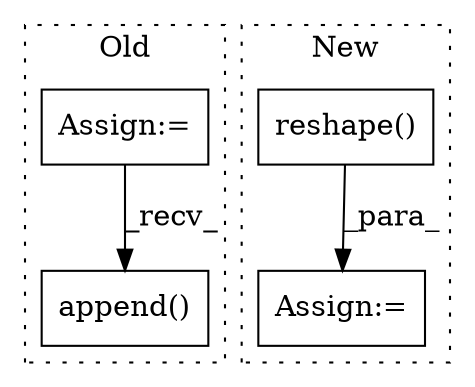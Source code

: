 digraph G {
subgraph cluster0 {
1 [label="append()" a="75" s="11166,11261" l="47,18" shape="box"];
3 [label="Assign:=" a="68" s="10789" l="3" shape="box"];
label = "Old";
style="dotted";
}
subgraph cluster1 {
2 [label="reshape()" a="75" s="10606,10722" l="114,1" shape="box"];
4 [label="Assign:=" a="68" s="11518" l="3" shape="box"];
label = "New";
style="dotted";
}
2 -> 4 [label="_para_"];
3 -> 1 [label="_recv_"];
}